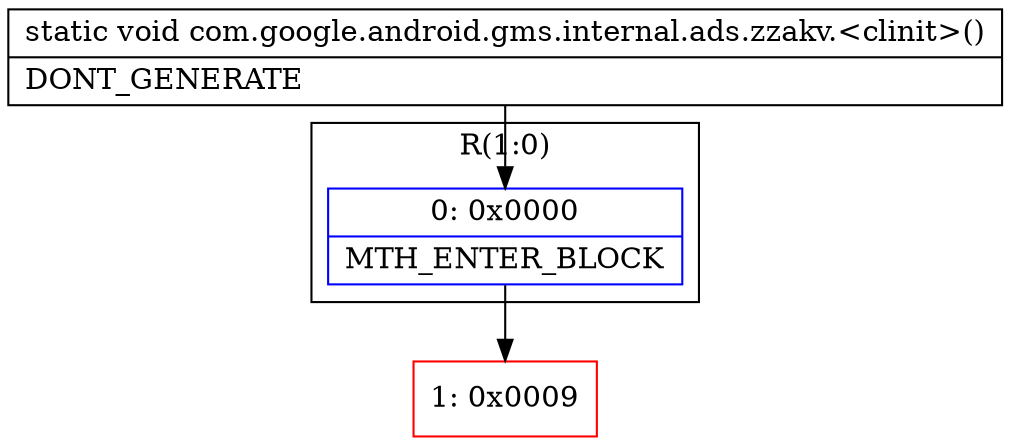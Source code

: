 digraph "CFG forcom.google.android.gms.internal.ads.zzakv.\<clinit\>()V" {
subgraph cluster_Region_1330304395 {
label = "R(1:0)";
node [shape=record,color=blue];
Node_0 [shape=record,label="{0\:\ 0x0000|MTH_ENTER_BLOCK\l}"];
}
Node_1 [shape=record,color=red,label="{1\:\ 0x0009}"];
MethodNode[shape=record,label="{static void com.google.android.gms.internal.ads.zzakv.\<clinit\>()  | DONT_GENERATE\l}"];
MethodNode -> Node_0;
Node_0 -> Node_1;
}

